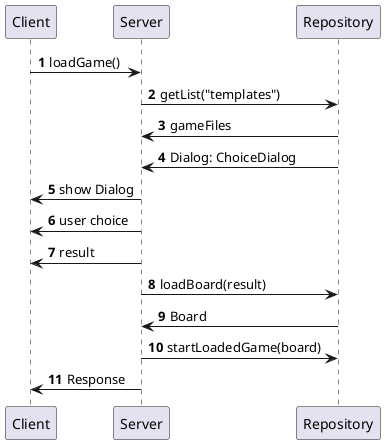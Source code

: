 @startuml
'https://plantuml.com/sequence-diagram

autonumber

Client -> Server: loadGame()
Server -> Repository: getList("templates")

Repository -> Server: gameFiles
Repository -> Server: Dialog: ChoiceDialog
Server -> Client: show Dialog
Server -> Client: user choice
Server -> Client: result
Server -> Repository: loadBoard(result)
Repository -> Server: Board
Server -> Repository: startLoadedGame(board)
Server -> Client: Response

@enduml